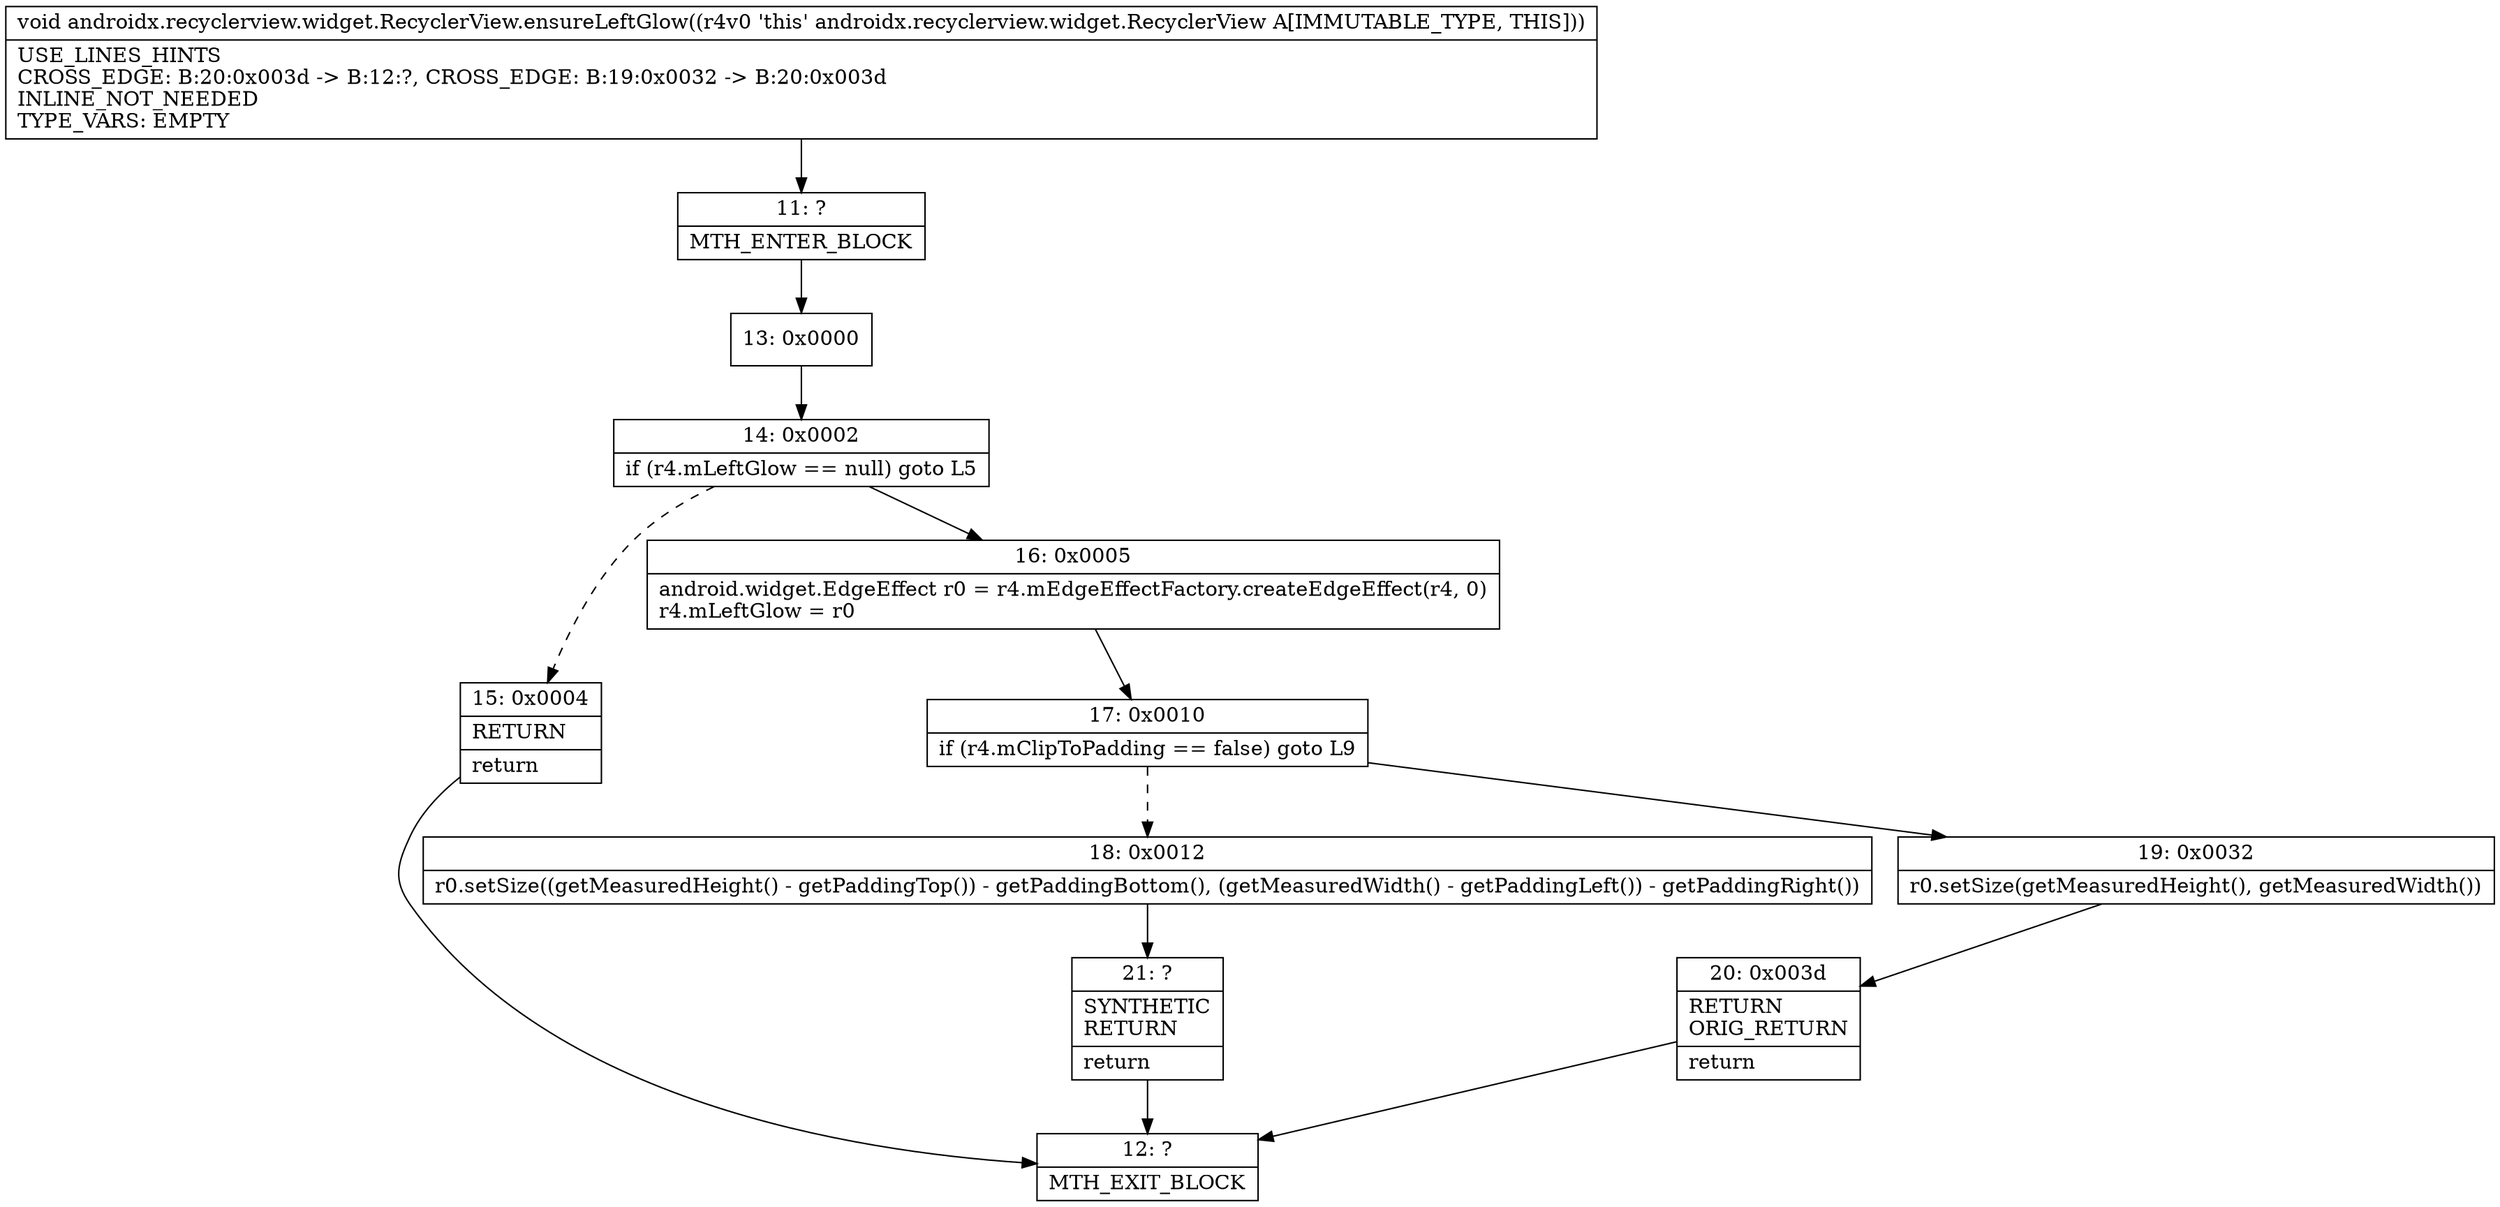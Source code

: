 digraph "CFG forandroidx.recyclerview.widget.RecyclerView.ensureLeftGlow()V" {
Node_11 [shape=record,label="{11\:\ ?|MTH_ENTER_BLOCK\l}"];
Node_13 [shape=record,label="{13\:\ 0x0000}"];
Node_14 [shape=record,label="{14\:\ 0x0002|if (r4.mLeftGlow == null) goto L5\l}"];
Node_15 [shape=record,label="{15\:\ 0x0004|RETURN\l|return\l}"];
Node_12 [shape=record,label="{12\:\ ?|MTH_EXIT_BLOCK\l}"];
Node_16 [shape=record,label="{16\:\ 0x0005|android.widget.EdgeEffect r0 = r4.mEdgeEffectFactory.createEdgeEffect(r4, 0)\lr4.mLeftGlow = r0\l}"];
Node_17 [shape=record,label="{17\:\ 0x0010|if (r4.mClipToPadding == false) goto L9\l}"];
Node_18 [shape=record,label="{18\:\ 0x0012|r0.setSize((getMeasuredHeight() \- getPaddingTop()) \- getPaddingBottom(), (getMeasuredWidth() \- getPaddingLeft()) \- getPaddingRight())\l}"];
Node_21 [shape=record,label="{21\:\ ?|SYNTHETIC\lRETURN\l|return\l}"];
Node_19 [shape=record,label="{19\:\ 0x0032|r0.setSize(getMeasuredHeight(), getMeasuredWidth())\l}"];
Node_20 [shape=record,label="{20\:\ 0x003d|RETURN\lORIG_RETURN\l|return\l}"];
MethodNode[shape=record,label="{void androidx.recyclerview.widget.RecyclerView.ensureLeftGlow((r4v0 'this' androidx.recyclerview.widget.RecyclerView A[IMMUTABLE_TYPE, THIS]))  | USE_LINES_HINTS\lCROSS_EDGE: B:20:0x003d \-\> B:12:?, CROSS_EDGE: B:19:0x0032 \-\> B:20:0x003d\lINLINE_NOT_NEEDED\lTYPE_VARS: EMPTY\l}"];
MethodNode -> Node_11;Node_11 -> Node_13;
Node_13 -> Node_14;
Node_14 -> Node_15[style=dashed];
Node_14 -> Node_16;
Node_15 -> Node_12;
Node_16 -> Node_17;
Node_17 -> Node_18[style=dashed];
Node_17 -> Node_19;
Node_18 -> Node_21;
Node_21 -> Node_12;
Node_19 -> Node_20;
Node_20 -> Node_12;
}

